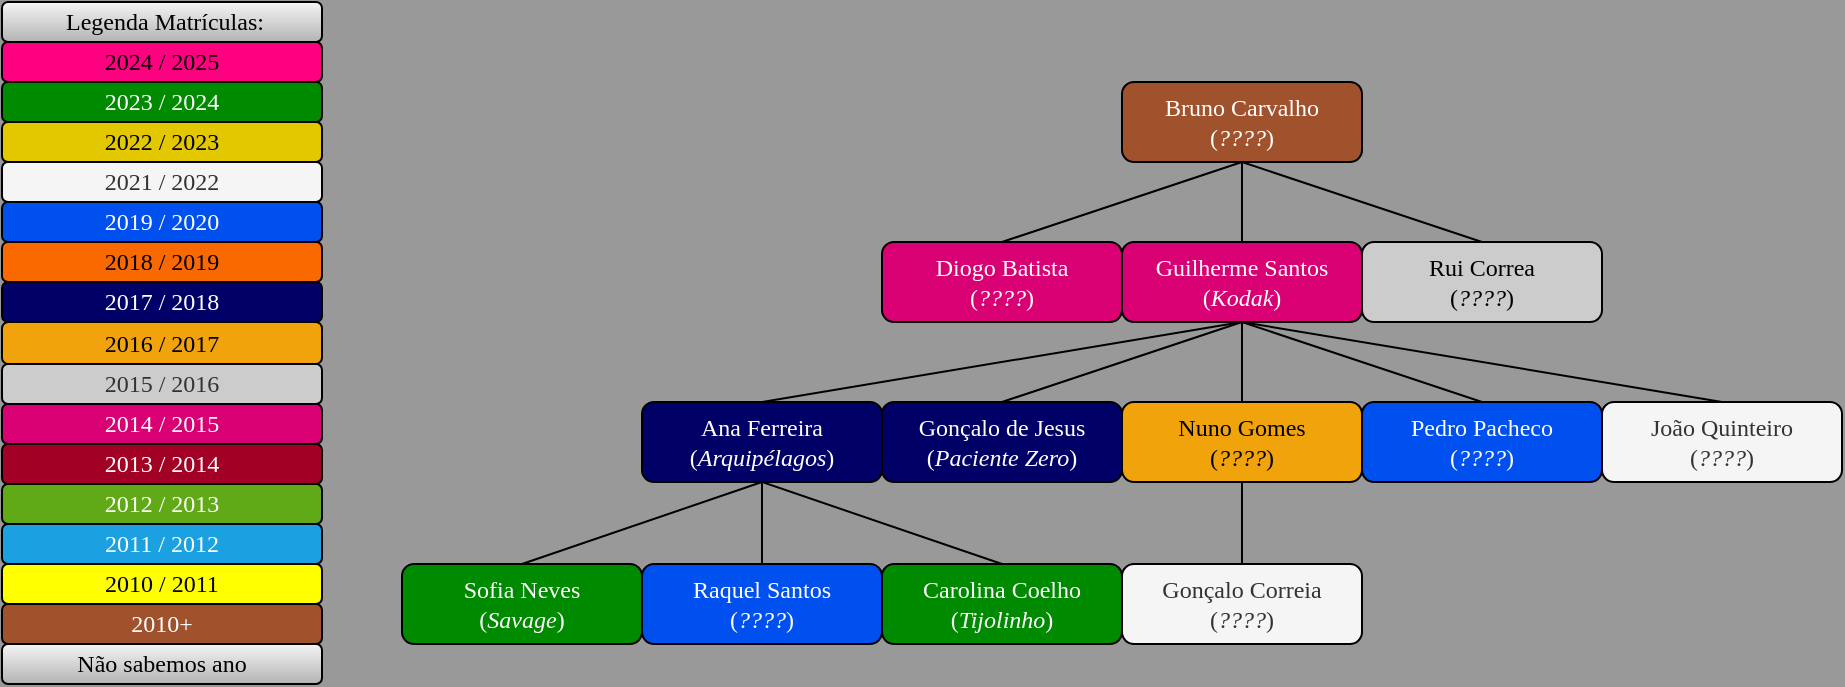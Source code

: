 <mxfile>
    <diagram id="67NUu4XReKvS5BXkfgcI" name="Página-1">
        <mxGraphModel dx="2850" dy="2815" grid="1" gridSize="10" guides="1" tooltips="1" connect="1" arrows="1" fold="1" page="1" pageScale="1" pageWidth="1169" pageHeight="827" background="#999999" math="0" shadow="0" adaptiveColors="none">
            <root>
                <mxCell id="0"/>
                <mxCell id="1" parent="0"/>
                <mxCell id="18" value="&lt;div&gt;Guilherme Santos&lt;/div&gt;&lt;div&gt;&lt;span style=&quot;background-color: initial;&quot;&gt;(&lt;font&gt;&lt;i&gt;Kodak&lt;/i&gt;&lt;/font&gt;&lt;/span&gt;&lt;span style=&quot;background-color: initial;&quot;&gt;)&lt;/span&gt;&lt;/div&gt;" style="rounded=1;whiteSpace=wrap;html=1;fillColor=#d80073;fontColor=#ffffff;strokeColor=#000000;fontFamily=Times New Roman;shadow=0;" parent="1" vertex="1">
                    <mxGeometry x="-1760" y="-2320" width="120" height="40" as="geometry"/>
                </mxCell>
                <mxCell id="19" value="&lt;div&gt;&lt;span style=&quot;background-color: initial;&quot;&gt;Ana Ferreira&lt;/span&gt;&lt;/div&gt;&lt;div&gt;&lt;span style=&quot;background-color: initial;&quot;&gt;(&lt;font&gt;&lt;i&gt;Arquipélagos&lt;/i&gt;&lt;/font&gt;&lt;/span&gt;&lt;span style=&quot;background-color: initial;&quot;&gt;)&lt;/span&gt;&lt;/div&gt;" style="rounded=1;whiteSpace=wrap;html=1;fillColor=#000066;fontColor=#FFFFFF;fontFamily=Times New Roman;strokeColor=#000000;shadow=0;" parent="1" vertex="1">
                    <mxGeometry x="-2000" y="-2240" width="120" height="40" as="geometry"/>
                </mxCell>
                <mxCell id="20" value="&lt;div&gt;&lt;span style=&quot;background-color: initial;&quot;&gt;Raquel Santos&lt;/span&gt;&lt;/div&gt;&lt;div&gt;&lt;span style=&quot;background-color: initial;&quot;&gt;(&lt;/span&gt;&lt;i style=&quot;background-color: initial;&quot;&gt;&lt;font&gt;????&lt;/font&gt;&lt;/i&gt;&lt;span style=&quot;background-color: initial;&quot;&gt;)&lt;/span&gt;&lt;/div&gt;" style="rounded=1;whiteSpace=wrap;html=1;fillColor=#0050ef;fontColor=#ffffff;strokeColor=#000000;fontFamily=Times New Roman;shadow=0;" parent="1" vertex="1">
                    <mxGeometry x="-2000" y="-2159" width="120" height="40" as="geometry"/>
                </mxCell>
                <mxCell id="21" value="&lt;div&gt;&lt;span style=&quot;background-color: initial;&quot;&gt;Carolina Coelho&lt;/span&gt;&lt;/div&gt;&lt;div&gt;&lt;span style=&quot;background-color: initial;&quot;&gt;(&lt;font&gt;&lt;i&gt;Tijolinho&lt;/i&gt;&lt;/font&gt;&lt;/span&gt;&lt;span style=&quot;background-color: initial;&quot;&gt;)&lt;/span&gt;&lt;/div&gt;" style="rounded=1;whiteSpace=wrap;html=1;fillColor=#008a00;fontColor=#ffffff;strokeColor=#000000;fontFamily=Times New Roman;shadow=0;" parent="1" vertex="1">
                    <mxGeometry x="-1880" y="-2159" width="120" height="40" as="geometry"/>
                </mxCell>
                <mxCell id="22" value="&lt;div&gt;&lt;span style=&quot;background-color: initial;&quot;&gt;Gonçalo de Jesus&lt;/span&gt;&lt;/div&gt;&lt;div&gt;&lt;span style=&quot;background-color: initial;&quot;&gt;(&lt;font&gt;&lt;i&gt;Paciente Zero&lt;/i&gt;&lt;/font&gt;&lt;/span&gt;&lt;span style=&quot;background-color: initial;&quot;&gt;)&lt;/span&gt;&lt;/div&gt;" style="rounded=1;whiteSpace=wrap;html=1;fillColor=#000066;fontColor=#FFFFFF;fontFamily=Times New Roman;strokeColor=#000000;shadow=0;" parent="1" vertex="1">
                    <mxGeometry x="-1880" y="-2240" width="120" height="40" as="geometry"/>
                </mxCell>
                <mxCell id="23" value="&lt;div&gt;&lt;span style=&quot;background-color: initial;&quot;&gt;Nuno Gomes&lt;/span&gt;&lt;/div&gt;&lt;div&gt;&lt;span style=&quot;background-color: initial;&quot;&gt;(&lt;/span&gt;&lt;i style=&quot;background-color: initial;&quot;&gt;&lt;font&gt;????&lt;/font&gt;&lt;/i&gt;&lt;span style=&quot;background-color: initial;&quot;&gt;)&lt;/span&gt;&lt;/div&gt;" style="rounded=1;whiteSpace=wrap;html=1;fillColor=#f0a30a;fontColor=#000000;strokeColor=#000000;fontFamily=Times New Roman;shadow=0;" parent="1" vertex="1">
                    <mxGeometry x="-1760" y="-2240" width="120" height="40" as="geometry"/>
                </mxCell>
                <mxCell id="24" value="&lt;div&gt;&lt;span style=&quot;background-color: initial;&quot;&gt;Rui Correa&lt;/span&gt;&lt;/div&gt;&lt;div&gt;&lt;span style=&quot;background-color: initial;&quot;&gt;(&lt;/span&gt;&lt;i style=&quot;background-color: initial;&quot;&gt;&lt;font&gt;????&lt;/font&gt;&lt;/i&gt;&lt;span style=&quot;background-color: initial;&quot;&gt;)&lt;/span&gt;&lt;/div&gt;" style="rounded=1;whiteSpace=wrap;html=1;fillColor=#CCCCCC;fontColor=#000000;fontFamily=Times New Roman;strokeColor=#000000;shadow=0;" parent="1" vertex="1">
                    <mxGeometry x="-1640" y="-2320" width="120" height="40" as="geometry"/>
                </mxCell>
                <mxCell id="25" value="" style="endArrow=none;html=1;fontColor=#FFFFFF;exitX=0.5;exitY=0;exitDx=0;exitDy=0;entryX=0.5;entryY=1;entryDx=0;entryDy=0;fontFamily=Times New Roman;strokeColor=#000000;shadow=0;rounded=1;" parent="1" source="20" target="19" edge="1">
                    <mxGeometry width="50" height="50" relative="1" as="geometry">
                        <mxPoint x="-1790" y="-2040" as="sourcePoint"/>
                        <mxPoint x="-1740" y="-2090" as="targetPoint"/>
                        <Array as="points">
                            <mxPoint x="-1940" y="-2180"/>
                        </Array>
                    </mxGeometry>
                </mxCell>
                <mxCell id="26" value="" style="endArrow=none;html=1;fontColor=#FFFFFF;exitX=0.5;exitY=0;exitDx=0;exitDy=0;entryX=0.5;entryY=1;entryDx=0;entryDy=0;fontFamily=Times New Roman;strokeColor=#000000;shadow=0;rounded=1;" parent="1" source="21" target="19" edge="1">
                    <mxGeometry width="50" height="50" relative="1" as="geometry">
                        <mxPoint x="-1870" y="-2149" as="sourcePoint"/>
                        <mxPoint x="-1810" y="-2190" as="targetPoint"/>
                    </mxGeometry>
                </mxCell>
                <mxCell id="27" value="" style="endArrow=none;html=1;fontColor=#FFFFFF;exitX=0.5;exitY=0;exitDx=0;exitDy=0;entryX=0.5;entryY=1;entryDx=0;entryDy=0;fontFamily=Times New Roman;strokeColor=#000000;shadow=0;rounded=1;" parent="1" source="19" target="18" edge="1">
                    <mxGeometry width="50" height="50" relative="1" as="geometry">
                        <mxPoint x="-1750" y="-2149" as="sourcePoint"/>
                        <mxPoint x="-1810" y="-2190" as="targetPoint"/>
                    </mxGeometry>
                </mxCell>
                <mxCell id="28" value="" style="endArrow=none;html=1;fontColor=#FFFFFF;exitX=0.5;exitY=0;exitDx=0;exitDy=0;entryX=0.5;entryY=1;entryDx=0;entryDy=0;fontFamily=Times New Roman;strokeColor=#000000;shadow=0;rounded=1;" parent="1" source="23" target="18" edge="1">
                    <mxGeometry width="50" height="50" relative="1" as="geometry">
                        <mxPoint x="-1810" y="-2230" as="sourcePoint"/>
                        <mxPoint x="-1750" y="-2270" as="targetPoint"/>
                    </mxGeometry>
                </mxCell>
                <mxCell id="29" value="" style="endArrow=none;html=1;fontColor=#FFFFFF;exitX=0.5;exitY=0;exitDx=0;exitDy=0;entryX=0.5;entryY=1;entryDx=0;entryDy=0;fontFamily=Times New Roman;strokeColor=#000000;shadow=0;rounded=1;" parent="1" source="24" target="39" edge="1">
                    <mxGeometry width="50" height="50" relative="1" as="geometry">
                        <mxPoint x="-1690" y="-2230" as="sourcePoint"/>
                        <mxPoint x="-1750" y="-2270" as="targetPoint"/>
                    </mxGeometry>
                </mxCell>
                <mxCell id="30" value="" style="endArrow=none;html=1;fontColor=#FFFFFF;exitX=0.5;exitY=1;exitDx=0;exitDy=0;entryX=0.5;entryY=0;entryDx=0;entryDy=0;fontFamily=Times New Roman;strokeColor=#000000;shadow=0;rounded=1;" parent="1" source="18" target="22" edge="1">
                    <mxGeometry width="50" height="50" relative="1" as="geometry">
                        <mxPoint x="-1570" y="-2230" as="sourcePoint"/>
                        <mxPoint x="-1750" y="-2270" as="targetPoint"/>
                    </mxGeometry>
                </mxCell>
                <mxCell id="31" value="&lt;div&gt;Gonçalo Correia&lt;/div&gt;&lt;div&gt;&lt;span style=&quot;background-color: initial;&quot;&gt;(&lt;/span&gt;&lt;i style=&quot;background-color: initial;&quot;&gt;&lt;font&gt;????&lt;/font&gt;&lt;/i&gt;&lt;span style=&quot;background-color: initial;&quot;&gt;)&lt;/span&gt;&lt;/div&gt;" style="rounded=1;whiteSpace=wrap;html=1;fillColor=#f5f5f5;fontColor=#333333;strokeColor=#000000;fontFamily=Times New Roman;shadow=0;" parent="1" vertex="1">
                    <mxGeometry x="-1760" y="-2159" width="120" height="40" as="geometry"/>
                </mxCell>
                <mxCell id="32" value="" style="endArrow=none;html=1;fontColor=#FFFFFF;exitX=0.5;exitY=0;exitDx=0;exitDy=0;entryX=0.5;entryY=1;entryDx=0;entryDy=0;fontFamily=Times New Roman;strokeColor=#000000;shadow=0;rounded=1;" parent="1" source="31" target="23" edge="1">
                    <mxGeometry width="50" height="50" relative="1" as="geometry">
                        <mxPoint x="-1690" y="-2230" as="sourcePoint"/>
                        <mxPoint x="-1750" y="-2270" as="targetPoint"/>
                    </mxGeometry>
                </mxCell>
                <mxCell id="33" value="&lt;div&gt;&lt;span style=&quot;background-color: initial;&quot;&gt;João Quinteiro&lt;/span&gt;&lt;/div&gt;&lt;div&gt;&lt;span style=&quot;background-color: initial;&quot;&gt;(&lt;/span&gt;&lt;i style=&quot;background-color: initial;&quot;&gt;&lt;font&gt;????&lt;/font&gt;&lt;/i&gt;&lt;span style=&quot;background-color: initial;&quot;&gt;)&lt;/span&gt;&lt;/div&gt;" style="rounded=1;whiteSpace=wrap;html=1;fillColor=#f5f5f5;fontColor=#333333;strokeColor=#000000;fontFamily=Times New Roman;shadow=0;" parent="1" vertex="1">
                    <mxGeometry x="-1520" y="-2240" width="120" height="40" as="geometry"/>
                </mxCell>
                <mxCell id="34" value="" style="endArrow=none;html=1;fontColor=#FFFFFF;exitX=0.5;exitY=0;exitDx=0;exitDy=0;entryX=0.5;entryY=1;entryDx=0;entryDy=0;fontFamily=Times New Roman;strokeColor=#000000;shadow=0;rounded=1;" parent="1" source="33" target="18" edge="1">
                    <mxGeometry width="50" height="50" relative="1" as="geometry">
                        <mxPoint x="-1570" y="-2230" as="sourcePoint"/>
                        <mxPoint x="-1630" y="-2300" as="targetPoint"/>
                    </mxGeometry>
                </mxCell>
                <mxCell id="37" value="" style="endArrow=none;html=1;fontColor=#FFFFFF;exitX=0.5;exitY=1;exitDx=0;exitDy=0;entryX=0.5;entryY=0;entryDx=0;entryDy=0;fontFamily=Times New Roman;strokeColor=#000000;shadow=0;rounded=1;" parent="1" source="39" target="18" edge="1">
                    <mxGeometry width="50" height="50" relative="1" as="geometry">
                        <mxPoint x="-1640" y="-2360" as="sourcePoint"/>
                        <mxPoint x="-1690" y="-2270" as="targetPoint"/>
                    </mxGeometry>
                </mxCell>
                <mxCell id="39" value="&lt;div&gt;&lt;span style=&quot;background-color: initial;&quot;&gt;Bruno Carvalho&lt;/span&gt;&lt;/div&gt;&lt;div&gt;&lt;span style=&quot;background-color: initial;&quot;&gt;(&lt;/span&gt;&lt;i style=&quot;background-color: initial;&quot;&gt;&lt;font&gt;????&lt;/font&gt;&lt;/i&gt;&lt;span style=&quot;background-color: initial;&quot;&gt;)&lt;/span&gt;&lt;/div&gt;" style="rounded=1;whiteSpace=wrap;html=1;fillColor=#a0522d;fontColor=#ffffff;strokeColor=#000000;fontFamily=Times New Roman;shadow=0;" parent="1" vertex="1">
                    <mxGeometry x="-1760" y="-2400" width="120" height="40" as="geometry"/>
                </mxCell>
                <mxCell id="41" value="&lt;div&gt;Diogo Batista&lt;/div&gt;&lt;div&gt;&lt;span style=&quot;background-color: initial;&quot;&gt;(&lt;/span&gt;&lt;i style=&quot;background-color: initial;&quot;&gt;&lt;font&gt;????&lt;/font&gt;&lt;/i&gt;&lt;span style=&quot;background-color: initial;&quot;&gt;)&lt;/span&gt;&lt;/div&gt;" style="rounded=1;whiteSpace=wrap;html=1;fillColor=#d80073;fontColor=#ffffff;strokeColor=#000000;fontFamily=Times New Roman;shadow=0;" parent="1" vertex="1">
                    <mxGeometry x="-1880" y="-2320" width="120" height="40" as="geometry"/>
                </mxCell>
                <mxCell id="42" value="" style="endArrow=none;html=1;fontColor=#FFFFFF;exitX=0.5;exitY=1;exitDx=0;exitDy=0;entryX=0.5;entryY=0;entryDx=0;entryDy=0;fontFamily=Times New Roman;strokeColor=#000000;shadow=0;rounded=1;" parent="1" source="39" target="41" edge="1">
                    <mxGeometry width="50" height="50" relative="1" as="geometry">
                        <mxPoint x="-1690" y="-2350" as="sourcePoint"/>
                        <mxPoint x="-1690" y="-2310" as="targetPoint"/>
                    </mxGeometry>
                </mxCell>
                <mxCell id="44" value="&lt;div&gt;Pedro Pacheco&lt;/div&gt;&lt;div&gt;&lt;span style=&quot;background-color: initial;&quot;&gt;(&lt;/span&gt;&lt;i style=&quot;background-color: initial;&quot;&gt;&lt;font&gt;????&lt;/font&gt;&lt;/i&gt;&lt;span style=&quot;background-color: initial;&quot;&gt;)&lt;/span&gt;&lt;/div&gt;" style="rounded=1;whiteSpace=wrap;html=1;fillColor=#0050ef;fontColor=#ffffff;strokeColor=#000000;fontFamily=Times New Roman;shadow=0;" parent="1" vertex="1">
                    <mxGeometry x="-1640" y="-2240" width="120" height="40" as="geometry"/>
                </mxCell>
                <mxCell id="45" value="" style="endArrow=none;html=1;fontColor=#FFFFFF;exitX=0.5;exitY=0;exitDx=0;exitDy=0;entryX=0.5;entryY=1;entryDx=0;entryDy=0;fontFamily=Times New Roman;strokeColor=#000000;shadow=0;rounded=1;" parent="1" source="44" target="18" edge="1">
                    <mxGeometry width="50" height="50" relative="1" as="geometry">
                        <mxPoint x="-1450" y="-2230" as="sourcePoint"/>
                        <mxPoint x="-1690" y="-2270" as="targetPoint"/>
                    </mxGeometry>
                </mxCell>
                <mxCell id="46" value="&lt;div&gt;&lt;span style=&quot;background-color: initial;&quot;&gt;Sofia Neves&lt;/span&gt;&lt;/div&gt;&lt;div&gt;&lt;span style=&quot;background-color: initial;&quot;&gt;(&lt;font&gt;&lt;i&gt;Savage&lt;/i&gt;&lt;/font&gt;&lt;/span&gt;&lt;span style=&quot;background-color: initial;&quot;&gt;)&lt;/span&gt;&lt;/div&gt;" style="rounded=1;whiteSpace=wrap;html=1;fillColor=#008a00;fontColor=#ffffff;strokeColor=#000000;fontFamily=Times New Roman;shadow=0;" parent="1" vertex="1">
                    <mxGeometry x="-2120" y="-2159" width="120" height="40" as="geometry"/>
                </mxCell>
                <mxCell id="48" value="" style="endArrow=none;html=1;fontColor=#FFFFFF;exitX=0.5;exitY=1;exitDx=0;exitDy=0;entryX=0.5;entryY=0;entryDx=0;entryDy=0;fontFamily=Times New Roman;strokeColor=#000000;shadow=0;rounded=1;" parent="1" source="19" target="46" edge="1">
                    <mxGeometry width="50" height="50" relative="1" as="geometry">
                        <mxPoint x="-1810" y="-2149" as="sourcePoint"/>
                        <mxPoint x="-1930" y="-2190" as="targetPoint"/>
                    </mxGeometry>
                </mxCell>
                <mxCell id="49" value="2023 / 2024" style="rounded=1;whiteSpace=wrap;html=1;fillColor=#008a00;fontColor=#ffffff;strokeColor=#000000;fontFamily=Times New Roman;" parent="1" vertex="1">
                    <mxGeometry x="-2320" y="-2400" width="160" height="20" as="geometry"/>
                </mxCell>
                <mxCell id="50" value="2022 / 2023" style="rounded=1;whiteSpace=wrap;html=1;fillColor=#e3c800;fontColor=#000000;strokeColor=#000000;fontFamily=Times New Roman;" parent="1" vertex="1">
                    <mxGeometry x="-2320" y="-2380" width="160" height="20" as="geometry"/>
                </mxCell>
                <mxCell id="51" value="2021 / 2022" style="rounded=1;whiteSpace=wrap;html=1;fillColor=#f5f5f5;fontColor=#333333;strokeColor=#000000;fontFamily=Times New Roman;" parent="1" vertex="1">
                    <mxGeometry x="-2320" y="-2360" width="160" height="20" as="geometry"/>
                </mxCell>
                <mxCell id="52" value="2019 / 2020" style="rounded=1;whiteSpace=wrap;html=1;fillColor=#0050ef;fontColor=#ffffff;strokeColor=#000000;fontFamily=Times New Roman;" parent="1" vertex="1">
                    <mxGeometry x="-2320" y="-2340" width="160" height="20" as="geometry"/>
                </mxCell>
                <mxCell id="53" value="2018 / 2019" style="rounded=1;whiteSpace=wrap;html=1;fillColor=#fa6800;fontColor=#000000;strokeColor=#000000;fontFamily=Times New Roman;" parent="1" vertex="1">
                    <mxGeometry x="-2320" y="-2320" width="160" height="20" as="geometry"/>
                </mxCell>
                <mxCell id="54" value="&amp;nbsp;Legenda Matrículas:" style="rounded=1;whiteSpace=wrap;html=1;fillColor=#f5f5f5;gradientColor=#b3b3b3;strokeColor=#000000;fontFamily=Times New Roman;" parent="1" vertex="1">
                    <mxGeometry x="-2320" y="-2440" width="160" height="20" as="geometry"/>
                </mxCell>
                <mxCell id="55" value="2017 / 2018" style="rounded=1;whiteSpace=wrap;html=1;fillColor=#000066;fontColor=#ffffff;strokeColor=#000000;fontFamily=Times New Roman;" parent="1" vertex="1">
                    <mxGeometry x="-2320" y="-2300" width="160" height="20" as="geometry"/>
                </mxCell>
                <mxCell id="56" value="2016 / 2017" style="rounded=1;whiteSpace=wrap;html=1;fillColor=#f0a30a;fontColor=#000000;strokeColor=#000000;fontFamily=Times New Roman;" parent="1" vertex="1">
                    <mxGeometry x="-2320" y="-2280" width="160" height="21" as="geometry"/>
                </mxCell>
                <mxCell id="57" value="2015 / 2016" style="rounded=1;whiteSpace=wrap;html=1;fillColor=#CCCCCC;strokeColor=#000000;fontColor=#333333;fontFamily=Times New Roman;" parent="1" vertex="1">
                    <mxGeometry x="-2320" y="-2259" width="160" height="20" as="geometry"/>
                </mxCell>
                <mxCell id="58" value="2014 / 2015" style="rounded=1;whiteSpace=wrap;html=1;fillColor=#d80073;fontColor=#ffffff;strokeColor=#000000;fontFamily=Times New Roman;" parent="1" vertex="1">
                    <mxGeometry x="-2320" y="-2239" width="160" height="20" as="geometry"/>
                </mxCell>
                <mxCell id="59" value="2013 / 2014" style="rounded=1;whiteSpace=wrap;html=1;fillColor=#a20025;fontColor=#ffffff;strokeColor=#000000;fontFamily=Times New Roman;" parent="1" vertex="1">
                    <mxGeometry x="-2320" y="-2219" width="160" height="20" as="geometry"/>
                </mxCell>
                <mxCell id="60" value="2012&lt;span style=&quot;background-color: initial;&quot;&gt;&amp;nbsp;/ 2013&lt;/span&gt;" style="rounded=1;whiteSpace=wrap;html=1;fillColor=#60a917;fontColor=#ffffff;strokeColor=#000000;fontFamily=Times New Roman;" parent="1" vertex="1">
                    <mxGeometry x="-2320" y="-2199" width="160" height="20" as="geometry"/>
                </mxCell>
                <mxCell id="61" value="2011&lt;span style=&quot;background-color: initial;&quot;&gt;&amp;nbsp;/ 2012&lt;/span&gt;" style="rounded=1;whiteSpace=wrap;html=1;fillColor=#1ba1e2;fontColor=#ffffff;strokeColor=#000000;fontFamily=Times New Roman;" parent="1" vertex="1">
                    <mxGeometry x="-2320" y="-2179" width="160" height="20" as="geometry"/>
                </mxCell>
                <mxCell id="62" value="2010&lt;span style=&quot;background-color: initial;&quot;&gt;&amp;nbsp;/ 2011&lt;/span&gt;" style="rounded=1;whiteSpace=wrap;html=1;fillColor=#FFFF00;fontColor=#000000;fontFamily=Times New Roman;strokeColor=#000000;" parent="1" vertex="1">
                    <mxGeometry x="-2320" y="-2159" width="160" height="20" as="geometry"/>
                </mxCell>
                <mxCell id="63" value="2010+" style="rounded=1;whiteSpace=wrap;html=1;fillColor=#a0522d;strokeColor=#000000;fontColor=#ffffff;fontFamily=Times New Roman;" parent="1" vertex="1">
                    <mxGeometry x="-2320" y="-2139" width="160" height="20" as="geometry"/>
                </mxCell>
                <mxCell id="64" value="Não sabemos ano" style="rounded=1;whiteSpace=wrap;html=1;fillColor=#f5f5f5;gradientColor=#b3b3b3;strokeColor=#000000;fontFamily=Times New Roman;" parent="1" vertex="1">
                    <mxGeometry x="-2320" y="-2119" width="160" height="20" as="geometry"/>
                </mxCell>
                <mxCell id="65" value="2024&amp;nbsp;/ 2025" style="rounded=1;whiteSpace=wrap;html=1;fillColor=#FF0080;strokeColor=#000000;gradientColor=none;fontColor=#000000;fontFamily=Times New Roman;" parent="1" vertex="1">
                    <mxGeometry x="-2320" y="-2420" width="160" height="20" as="geometry"/>
                </mxCell>
            </root>
        </mxGraphModel>
    </diagram>
</mxfile>